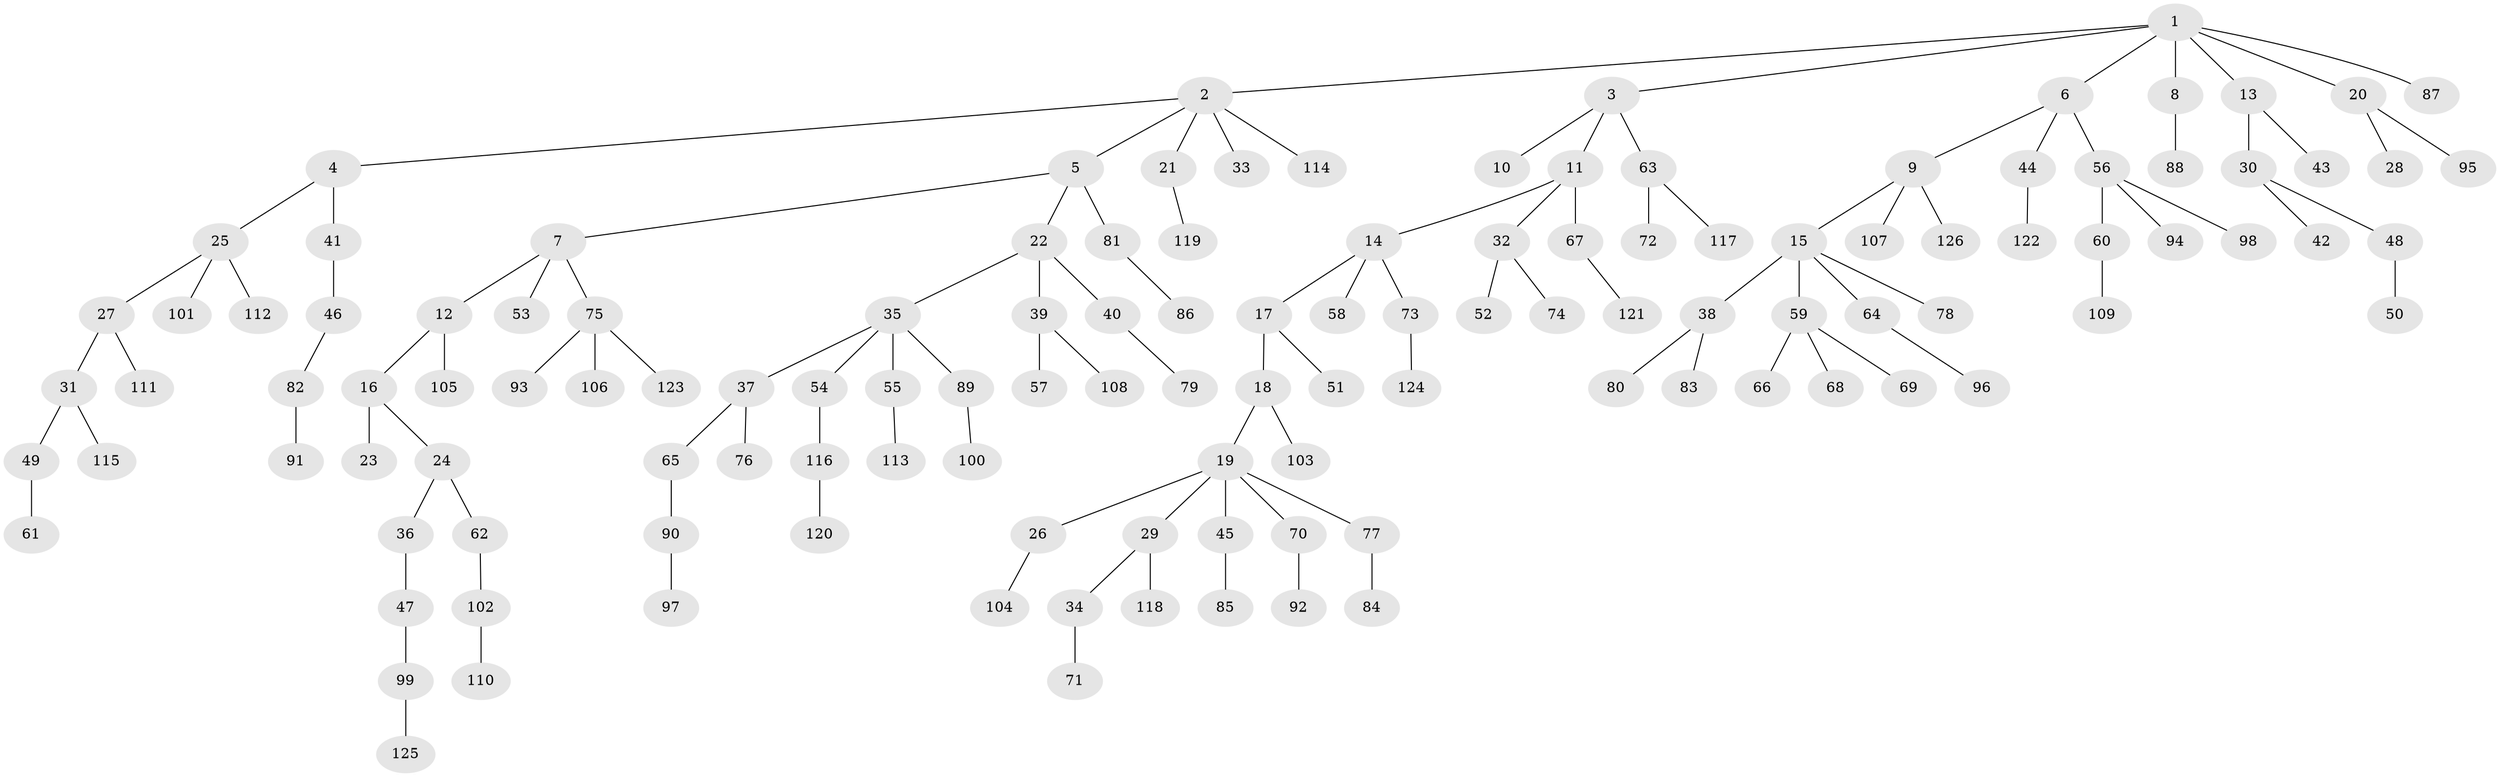 // coarse degree distribution, {6: 0.047619047619047616, 7: 0.023809523809523808, 3: 0.07142857142857142, 4: 0.023809523809523808, 5: 0.047619047619047616, 1: 0.5952380952380952, 2: 0.19047619047619047}
// Generated by graph-tools (version 1.1) at 2025/52/02/27/25 19:52:11]
// undirected, 126 vertices, 125 edges
graph export_dot {
graph [start="1"]
  node [color=gray90,style=filled];
  1;
  2;
  3;
  4;
  5;
  6;
  7;
  8;
  9;
  10;
  11;
  12;
  13;
  14;
  15;
  16;
  17;
  18;
  19;
  20;
  21;
  22;
  23;
  24;
  25;
  26;
  27;
  28;
  29;
  30;
  31;
  32;
  33;
  34;
  35;
  36;
  37;
  38;
  39;
  40;
  41;
  42;
  43;
  44;
  45;
  46;
  47;
  48;
  49;
  50;
  51;
  52;
  53;
  54;
  55;
  56;
  57;
  58;
  59;
  60;
  61;
  62;
  63;
  64;
  65;
  66;
  67;
  68;
  69;
  70;
  71;
  72;
  73;
  74;
  75;
  76;
  77;
  78;
  79;
  80;
  81;
  82;
  83;
  84;
  85;
  86;
  87;
  88;
  89;
  90;
  91;
  92;
  93;
  94;
  95;
  96;
  97;
  98;
  99;
  100;
  101;
  102;
  103;
  104;
  105;
  106;
  107;
  108;
  109;
  110;
  111;
  112;
  113;
  114;
  115;
  116;
  117;
  118;
  119;
  120;
  121;
  122;
  123;
  124;
  125;
  126;
  1 -- 2;
  1 -- 3;
  1 -- 6;
  1 -- 8;
  1 -- 13;
  1 -- 20;
  1 -- 87;
  2 -- 4;
  2 -- 5;
  2 -- 21;
  2 -- 33;
  2 -- 114;
  3 -- 10;
  3 -- 11;
  3 -- 63;
  4 -- 25;
  4 -- 41;
  5 -- 7;
  5 -- 22;
  5 -- 81;
  6 -- 9;
  6 -- 44;
  6 -- 56;
  7 -- 12;
  7 -- 53;
  7 -- 75;
  8 -- 88;
  9 -- 15;
  9 -- 107;
  9 -- 126;
  11 -- 14;
  11 -- 32;
  11 -- 67;
  12 -- 16;
  12 -- 105;
  13 -- 30;
  13 -- 43;
  14 -- 17;
  14 -- 58;
  14 -- 73;
  15 -- 38;
  15 -- 59;
  15 -- 64;
  15 -- 78;
  16 -- 23;
  16 -- 24;
  17 -- 18;
  17 -- 51;
  18 -- 19;
  18 -- 103;
  19 -- 26;
  19 -- 29;
  19 -- 45;
  19 -- 70;
  19 -- 77;
  20 -- 28;
  20 -- 95;
  21 -- 119;
  22 -- 35;
  22 -- 39;
  22 -- 40;
  24 -- 36;
  24 -- 62;
  25 -- 27;
  25 -- 101;
  25 -- 112;
  26 -- 104;
  27 -- 31;
  27 -- 111;
  29 -- 34;
  29 -- 118;
  30 -- 42;
  30 -- 48;
  31 -- 49;
  31 -- 115;
  32 -- 52;
  32 -- 74;
  34 -- 71;
  35 -- 37;
  35 -- 54;
  35 -- 55;
  35 -- 89;
  36 -- 47;
  37 -- 65;
  37 -- 76;
  38 -- 80;
  38 -- 83;
  39 -- 57;
  39 -- 108;
  40 -- 79;
  41 -- 46;
  44 -- 122;
  45 -- 85;
  46 -- 82;
  47 -- 99;
  48 -- 50;
  49 -- 61;
  54 -- 116;
  55 -- 113;
  56 -- 60;
  56 -- 94;
  56 -- 98;
  59 -- 66;
  59 -- 68;
  59 -- 69;
  60 -- 109;
  62 -- 102;
  63 -- 72;
  63 -- 117;
  64 -- 96;
  65 -- 90;
  67 -- 121;
  70 -- 92;
  73 -- 124;
  75 -- 93;
  75 -- 106;
  75 -- 123;
  77 -- 84;
  81 -- 86;
  82 -- 91;
  89 -- 100;
  90 -- 97;
  99 -- 125;
  102 -- 110;
  116 -- 120;
}
